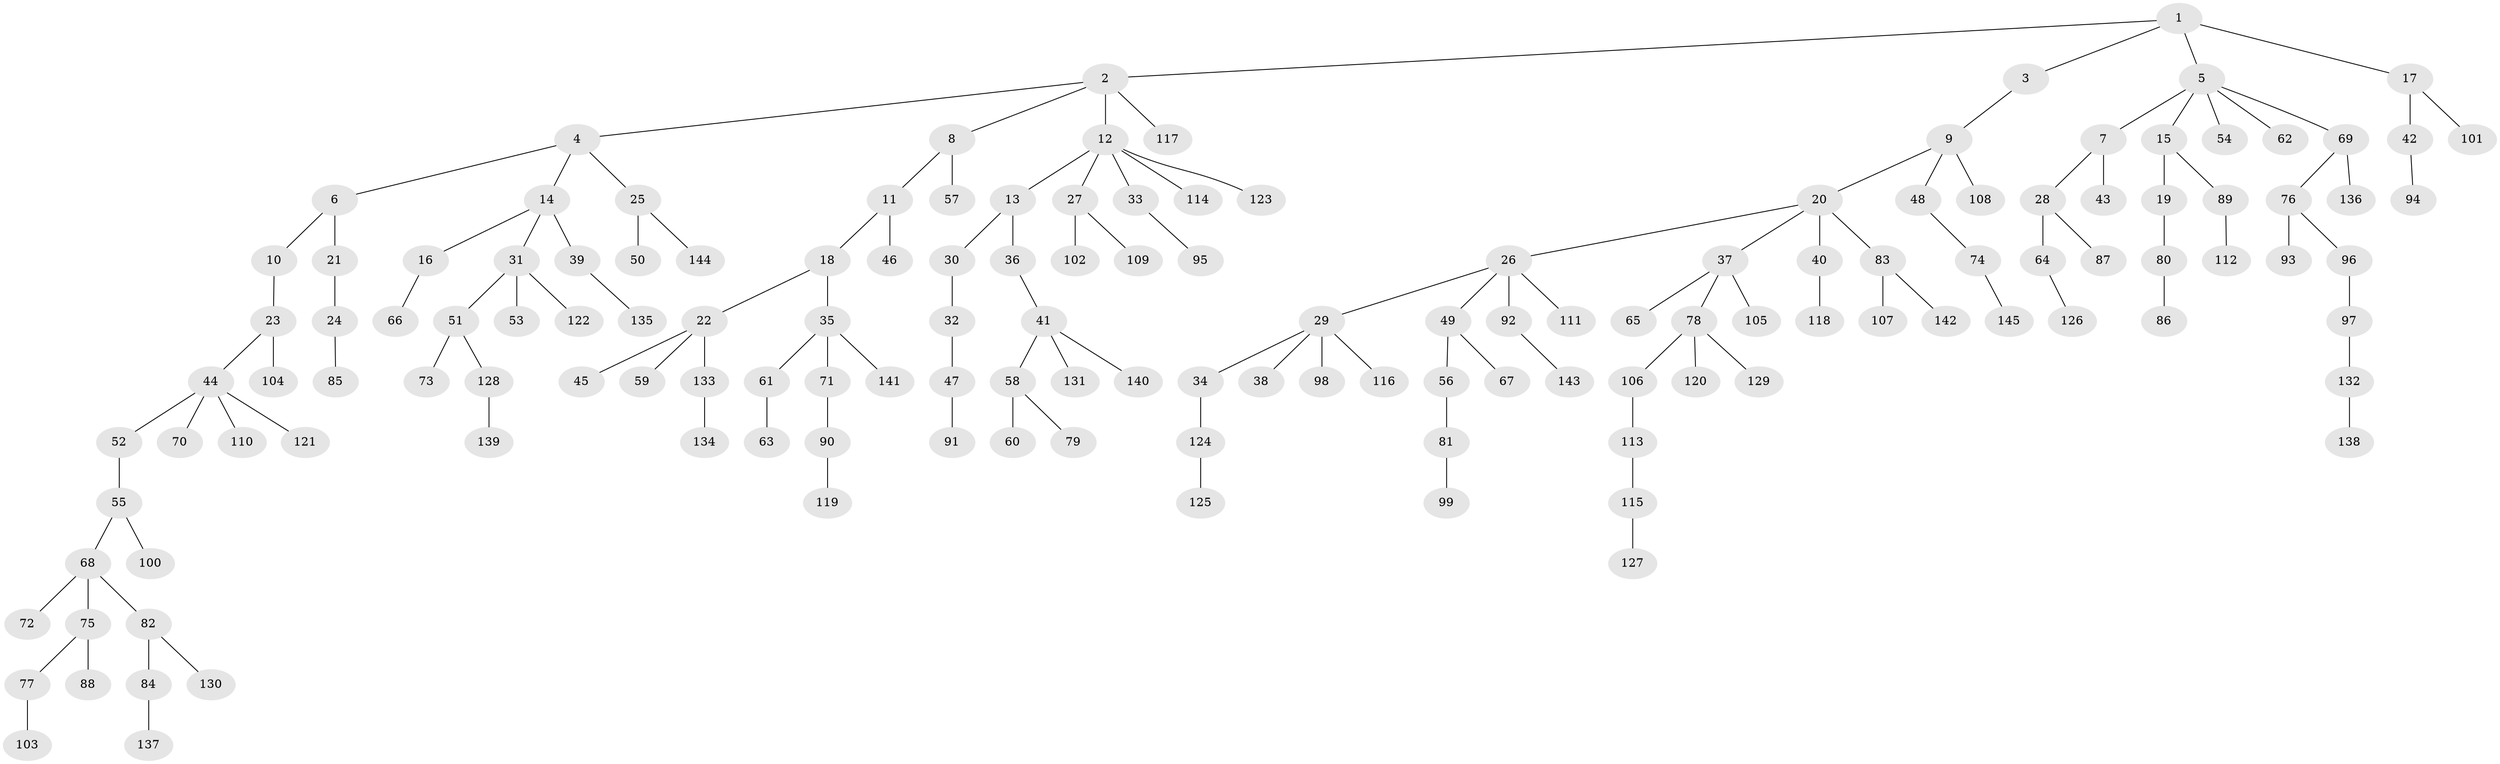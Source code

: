 // Generated by graph-tools (version 1.1) at 2025/15/03/09/25 04:15:27]
// undirected, 145 vertices, 144 edges
graph export_dot {
graph [start="1"]
  node [color=gray90,style=filled];
  1;
  2;
  3;
  4;
  5;
  6;
  7;
  8;
  9;
  10;
  11;
  12;
  13;
  14;
  15;
  16;
  17;
  18;
  19;
  20;
  21;
  22;
  23;
  24;
  25;
  26;
  27;
  28;
  29;
  30;
  31;
  32;
  33;
  34;
  35;
  36;
  37;
  38;
  39;
  40;
  41;
  42;
  43;
  44;
  45;
  46;
  47;
  48;
  49;
  50;
  51;
  52;
  53;
  54;
  55;
  56;
  57;
  58;
  59;
  60;
  61;
  62;
  63;
  64;
  65;
  66;
  67;
  68;
  69;
  70;
  71;
  72;
  73;
  74;
  75;
  76;
  77;
  78;
  79;
  80;
  81;
  82;
  83;
  84;
  85;
  86;
  87;
  88;
  89;
  90;
  91;
  92;
  93;
  94;
  95;
  96;
  97;
  98;
  99;
  100;
  101;
  102;
  103;
  104;
  105;
  106;
  107;
  108;
  109;
  110;
  111;
  112;
  113;
  114;
  115;
  116;
  117;
  118;
  119;
  120;
  121;
  122;
  123;
  124;
  125;
  126;
  127;
  128;
  129;
  130;
  131;
  132;
  133;
  134;
  135;
  136;
  137;
  138;
  139;
  140;
  141;
  142;
  143;
  144;
  145;
  1 -- 2;
  1 -- 3;
  1 -- 5;
  1 -- 17;
  2 -- 4;
  2 -- 8;
  2 -- 12;
  2 -- 117;
  3 -- 9;
  4 -- 6;
  4 -- 14;
  4 -- 25;
  5 -- 7;
  5 -- 15;
  5 -- 54;
  5 -- 62;
  5 -- 69;
  6 -- 10;
  6 -- 21;
  7 -- 28;
  7 -- 43;
  8 -- 11;
  8 -- 57;
  9 -- 20;
  9 -- 48;
  9 -- 108;
  10 -- 23;
  11 -- 18;
  11 -- 46;
  12 -- 13;
  12 -- 27;
  12 -- 33;
  12 -- 114;
  12 -- 123;
  13 -- 30;
  13 -- 36;
  14 -- 16;
  14 -- 31;
  14 -- 39;
  15 -- 19;
  15 -- 89;
  16 -- 66;
  17 -- 42;
  17 -- 101;
  18 -- 22;
  18 -- 35;
  19 -- 80;
  20 -- 26;
  20 -- 37;
  20 -- 40;
  20 -- 83;
  21 -- 24;
  22 -- 45;
  22 -- 59;
  22 -- 133;
  23 -- 44;
  23 -- 104;
  24 -- 85;
  25 -- 50;
  25 -- 144;
  26 -- 29;
  26 -- 49;
  26 -- 92;
  26 -- 111;
  27 -- 102;
  27 -- 109;
  28 -- 64;
  28 -- 87;
  29 -- 34;
  29 -- 38;
  29 -- 98;
  29 -- 116;
  30 -- 32;
  31 -- 51;
  31 -- 53;
  31 -- 122;
  32 -- 47;
  33 -- 95;
  34 -- 124;
  35 -- 61;
  35 -- 71;
  35 -- 141;
  36 -- 41;
  37 -- 65;
  37 -- 78;
  37 -- 105;
  39 -- 135;
  40 -- 118;
  41 -- 58;
  41 -- 131;
  41 -- 140;
  42 -- 94;
  44 -- 52;
  44 -- 70;
  44 -- 110;
  44 -- 121;
  47 -- 91;
  48 -- 74;
  49 -- 56;
  49 -- 67;
  51 -- 73;
  51 -- 128;
  52 -- 55;
  55 -- 68;
  55 -- 100;
  56 -- 81;
  58 -- 60;
  58 -- 79;
  61 -- 63;
  64 -- 126;
  68 -- 72;
  68 -- 75;
  68 -- 82;
  69 -- 76;
  69 -- 136;
  71 -- 90;
  74 -- 145;
  75 -- 77;
  75 -- 88;
  76 -- 93;
  76 -- 96;
  77 -- 103;
  78 -- 106;
  78 -- 120;
  78 -- 129;
  80 -- 86;
  81 -- 99;
  82 -- 84;
  82 -- 130;
  83 -- 107;
  83 -- 142;
  84 -- 137;
  89 -- 112;
  90 -- 119;
  92 -- 143;
  96 -- 97;
  97 -- 132;
  106 -- 113;
  113 -- 115;
  115 -- 127;
  124 -- 125;
  128 -- 139;
  132 -- 138;
  133 -- 134;
}
